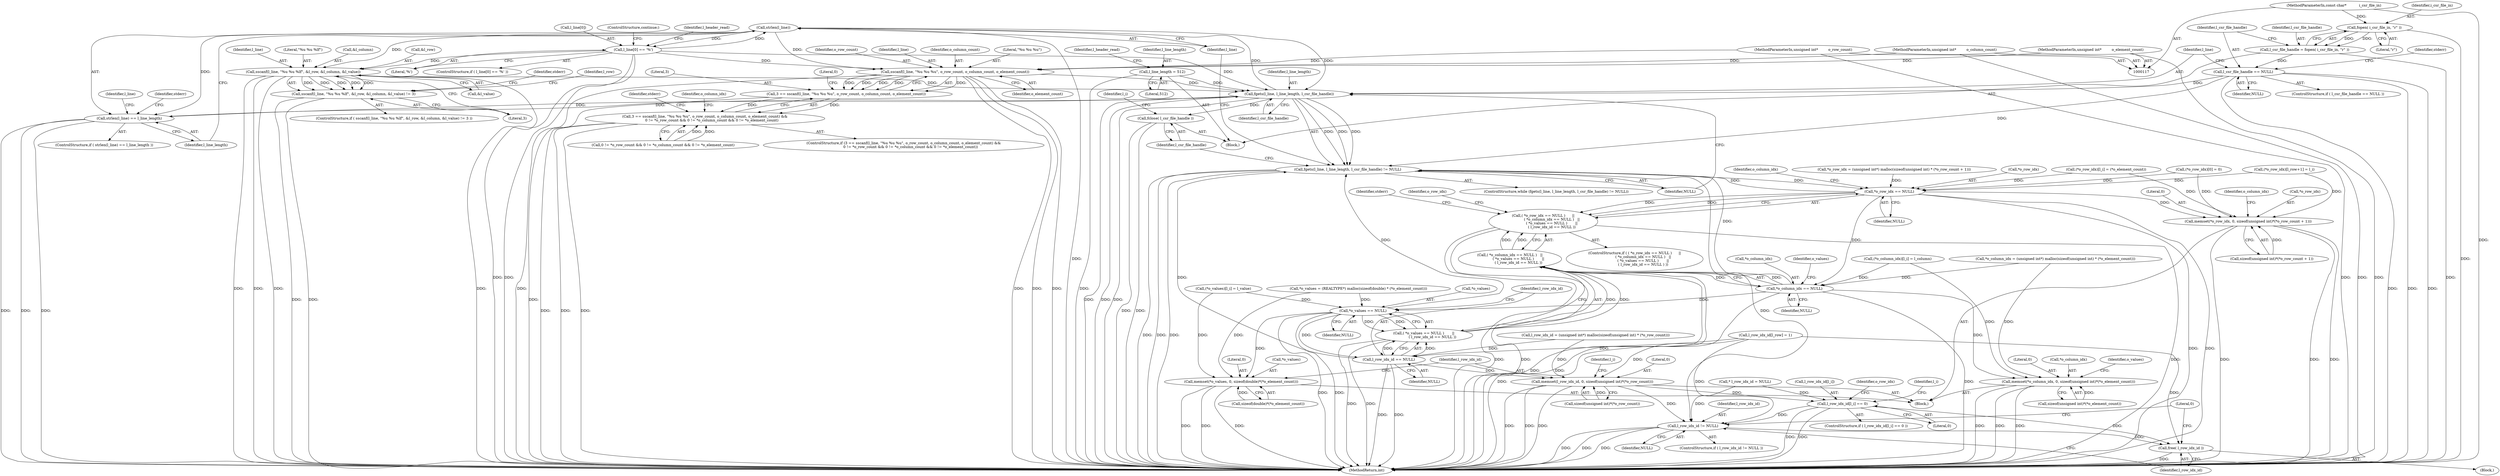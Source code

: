 digraph "0_libxsmm_151481489192e6d1997f8bde52c5c425ea41741d_0@API" {
"1000170" [label="(Call,strlen(l_line))"];
"1000181" [label="(Call,l_line[0] == '%')"];
"1000170" [label="(Call,strlen(l_line))"];
"1000162" [label="(Call,fgets(l_line, l_line_length, l_csr_file_handle))"];
"1000374" [label="(Call,sscanf(l_line, \"%u %u %lf\", &l_row, &l_column, &l_value))"];
"1000199" [label="(Call,sscanf(l_line, \"%u %u %u\", o_row_count, o_column_count, o_element_count))"];
"1000122" [label="(MethodParameterIn,unsigned int*         o_row_count)"];
"1000123" [label="(MethodParameterIn,unsigned int*         o_column_count)"];
"1000124" [label="(MethodParameterIn,unsigned int*         o_element_count)"];
"1000169" [label="(Call,strlen(l_line) == l_line_length)"];
"1000128" [label="(Call,l_line_length = 512)"];
"1000150" [label="(Call,l_csr_file_handle == NULL)"];
"1000144" [label="(Call,l_csr_file_handle = fopen( i_csr_file_in, \"r\" ))"];
"1000146" [label="(Call,fopen( i_csr_file_in, \"r\" ))"];
"1000118" [label="(MethodParameterIn,const char*           i_csr_file_in)"];
"1000161" [label="(Call,fgets(l_line, l_line_length, l_csr_file_handle) != NULL)"];
"1000267" [label="(Call,*o_row_idx == NULL)"];
"1000266" [label="(Call,( *o_row_idx == NULL )      ||\n               ( *o_column_idx == NULL )   ||\n               ( *o_values == NULL )       ||\n               ( l_row_idx_id == NULL ))"];
"1000272" [label="(Call,*o_column_idx == NULL)"];
"1000271" [label="(Call,( *o_column_idx == NULL )   ||\n               ( *o_values == NULL )       ||\n               ( l_row_idx_id == NULL ))"];
"1000277" [label="(Call,*o_values == NULL)"];
"1000276" [label="(Call,( *o_values == NULL )       ||\n               ( l_row_idx_id == NULL ))"];
"1000281" [label="(Call,l_row_idx_id == NULL)"];
"1000320" [label="(Call,memset(l_row_idx_id, 0, sizeof(unsigned int)*(*o_row_count)))"];
"1000448" [label="(Call,l_row_idx_id[l_i] == 0)"];
"1000466" [label="(Call,l_row_idx_id != NULL)"];
"1000470" [label="(Call,free( l_row_idx_id ))"];
"1000311" [label="(Call,memset(*o_values, 0, sizeof(double)*(*o_element_count)))"];
"1000302" [label="(Call,memset(*o_column_idx, 0, sizeof(unsigned int)*(*o_element_count)))"];
"1000291" [label="(Call,memset(*o_row_idx, 0, sizeof(unsigned int)*(*o_row_count + 1)))"];
"1000197" [label="(Call,3 == sscanf(l_line, \"%u %u %u\", o_row_count, o_column_count, o_element_count))"];
"1000196" [label="(Call,3 == sscanf(l_line, \"%u %u %u\", o_row_count, o_column_count, o_element_count) &&\n            0 != *o_row_count && 0 != *o_column_count && 0 != *o_element_count)"];
"1000373" [label="(Call,sscanf(l_line, \"%u %u %lf\", &l_row, &l_column, &l_value) != 3)"];
"1000422" [label="(Call,fclose( l_csr_file_handle ))"];
"1000422" [label="(Call,fclose( l_csr_file_handle ))"];
"1000171" [label="(Identifier,l_line)"];
"1000162" [label="(Call,fgets(l_line, l_line_length, l_csr_file_handle))"];
"1000160" [label="(ControlStructure,while (fgets(l_line, l_line_length, l_csr_file_handle) != NULL))"];
"1000202" [label="(Identifier,o_row_count)"];
"1000129" [label="(Identifier,l_line_length)"];
"1000295" [label="(Call,sizeof(unsigned int)*(*o_row_count + 1))"];
"1000277" [label="(Call,*o_values == NULL)"];
"1000401" [label="(Call,(*o_values)[l_i] = l_value)"];
"1000330" [label="(Identifier,l_i)"];
"1000165" [label="(Identifier,l_csr_file_handle)"];
"1000152" [label="(Identifier,NULL)"];
"1000302" [label="(Call,memset(*o_column_idx, 0, sizeof(unsigned int)*(*o_element_count)))"];
"1000448" [label="(Call,l_row_idx_id[l_i] == 0)"];
"1000272" [label="(Call,*o_column_idx == NULL)"];
"1000255" [label="(Call,l_row_idx_id = (unsigned int*) malloc(sizeof(unsigned int) * (*o_row_count)))"];
"1000377" [label="(Call,&l_row)"];
"1000187" [label="(ControlStructure,continue;)"];
"1000200" [label="(Identifier,l_line)"];
"1000267" [label="(Call,*o_row_idx == NULL)"];
"1000183" [label="(Identifier,l_line)"];
"1000471" [label="(Identifier,l_row_idx_id)"];
"1000321" [label="(Identifier,l_row_idx_id)"];
"1000314" [label="(Literal,0)"];
"1000172" [label="(Identifier,l_line_length)"];
"1000244" [label="(Call,*o_values = (REALTYPE*) malloc(sizeof(double) * (*o_element_count)))"];
"1000203" [label="(Identifier,o_column_count)"];
"1000281" [label="(Call,l_row_idx_id == NULL)"];
"1000409" [label="(Call,l_row_idx_id[l_row] = 1)"];
"1000168" [label="(ControlStructure,if ( strlen(l_line) == l_line_length ))"];
"1000181" [label="(Call,l_line[0] == '%')"];
"1000274" [label="(Identifier,o_column_idx)"];
"1000320" [label="(Call,memset(l_row_idx_id, 0, sizeof(unsigned int)*(*o_row_count)))"];
"1000204" [label="(Identifier,o_element_count)"];
"1000137" [label="(Call,* l_row_idx_id = NULL)"];
"1000124" [label="(MethodParameterIn,unsigned int*         o_element_count)"];
"1000372" [label="(ControlStructure,if ( sscanf(l_line, \"%u %u %lf\", &l_row, &l_column, &l_value) != 3 ))"];
"1000452" [label="(Literal,0)"];
"1000362" [label="(Identifier,stderr)"];
"1000147" [label="(Identifier,i_csr_file_in)"];
"1000146" [label="(Call,fopen( i_csr_file_in, \"r\" ))"];
"1000273" [label="(Call,*o_column_idx)"];
"1000375" [label="(Identifier,l_line)"];
"1000268" [label="(Call,*o_row_idx)"];
"1000198" [label="(Literal,3)"];
"1000449" [label="(Call,l_row_idx_id[l_i])"];
"1000323" [label="(Call,sizeof(unsigned int)*(*o_row_count))"];
"1000414" [label="(Call,(*o_row_idx)[l_row+1] = l_i)"];
"1000306" [label="(Call,sizeof(unsigned int)*(*o_element_count))"];
"1000122" [label="(MethodParameterIn,unsigned int*         o_row_count)"];
"1000474" [label="(MethodReturn,int)"];
"1000175" [label="(Identifier,stderr)"];
"1000311" [label="(Call,memset(*o_values, 0, sizeof(double)*(*o_element_count)))"];
"1000304" [label="(Identifier,o_column_idx)"];
"1000292" [label="(Call,*o_row_idx)"];
"1000266" [label="(Call,( *o_row_idx == NULL )      ||\n               ( *o_column_idx == NULL )   ||\n               ( *o_values == NULL )       ||\n               ( l_row_idx_id == NULL ))"];
"1000270" [label="(Identifier,NULL)"];
"1000275" [label="(Identifier,NULL)"];
"1000170" [label="(Call,strlen(l_line))"];
"1000161" [label="(Call,fgets(l_line, l_line_length, l_csr_file_handle) != NULL)"];
"1000286" [label="(Identifier,stderr)"];
"1000166" [label="(Identifier,NULL)"];
"1000128" [label="(Call,l_line_length = 512)"];
"1000473" [label="(Literal,0)"];
"1000222" [label="(Identifier,o_column_idx)"];
"1000376" [label="(Literal,\"%u %u %lf\")"];
"1000470" [label="(Call,free( l_row_idx_id ))"];
"1000134" [label="(Identifier,l_header_read)"];
"1000322" [label="(Literal,0)"];
"1000315" [label="(Call,sizeof(double)*(*o_element_count))"];
"1000169" [label="(Call,strlen(l_line) == l_line_length)"];
"1000386" [label="(Identifier,stderr)"];
"1000280" [label="(Identifier,NULL)"];
"1000196" [label="(Call,3 == sscanf(l_line, \"%u %u %u\", o_row_count, o_column_count, o_element_count) &&\n            0 != *o_row_count && 0 != *o_column_count && 0 != *o_element_count)"];
"1000423" [label="(Identifier,l_csr_file_handle)"];
"1000144" [label="(Call,l_csr_file_handle = fopen( i_csr_file_in, \"r\" ))"];
"1000447" [label="(ControlStructure,if ( l_row_idx_id[l_i] == 0 ))"];
"1000150" [label="(Call,l_csr_file_handle == NULL)"];
"1000347" [label="(Call,(*o_row_idx)[0] = 0)"];
"1000265" [label="(ControlStructure,if ( ( *o_row_idx == NULL )      ||\n               ( *o_column_idx == NULL )   ||\n               ( *o_values == NULL )       ||\n               ( l_row_idx_id == NULL ) ))"];
"1000283" [label="(Identifier,NULL)"];
"1000305" [label="(Literal,0)"];
"1000151" [label="(Identifier,l_csr_file_handle)"];
"1000303" [label="(Call,*o_column_idx)"];
"1000466" [label="(Call,l_row_idx_id != NULL)"];
"1000219" [label="(Block,)"];
"1000294" [label="(Literal,0)"];
"1000164" [label="(Identifier,l_line_length)"];
"1000383" [label="(Literal,3)"];
"1000373" [label="(Call,sscanf(l_line, \"%u %u %lf\", &l_row, &l_column, &l_value) != 3)"];
"1000340" [label="(Call,(*o_row_idx)[l_i] = (*o_element_count))"];
"1000192" [label="(Identifier,l_header_read)"];
"1000195" [label="(ControlStructure,if (3 == sscanf(l_line, \"%u %u %u\", o_row_count, o_column_count, o_element_count) &&\n            0 != *o_row_count && 0 != *o_column_count && 0 != *o_element_count))"];
"1000231" [label="(Call,*o_row_idx = (unsigned int*) malloc(sizeof(unsigned int) * (*o_row_count + 1)))"];
"1000182" [label="(Call,l_line[0])"];
"1000457" [label="(Identifier,o_row_idx)"];
"1000148" [label="(Literal,\"r\")"];
"1000278" [label="(Call,*o_values)"];
"1000469" [label="(Block,)"];
"1000123" [label="(MethodParameterIn,unsigned int*         o_column_count)"];
"1000279" [label="(Identifier,o_values)"];
"1000271" [label="(Call,( *o_column_idx == NULL )   ||\n               ( *o_values == NULL )       ||\n               ( l_row_idx_id == NULL ))"];
"1000381" [label="(Call,&l_value)"];
"1000445" [label="(Identifier,l_i)"];
"1000145" [label="(Identifier,l_csr_file_handle)"];
"1000205" [label="(Call,0 != *o_row_count && 0 != *o_column_count && 0 != *o_element_count)"];
"1000207" [label="(Literal,0)"];
"1000185" [label="(Literal,'%')"];
"1000130" [label="(Literal,512)"];
"1000312" [label="(Call,*o_values)"];
"1000465" [label="(ControlStructure,if ( l_row_idx_id != NULL ))"];
"1000149" [label="(ControlStructure,if ( l_csr_file_handle == NULL ))"];
"1000201" [label="(Literal,\"%u %u %u\")"];
"1000467" [label="(Identifier,l_row_idx_id)"];
"1000291" [label="(Call,memset(*o_row_idx, 0, sizeof(unsigned int)*(*o_row_count + 1)))"];
"1000197" [label="(Call,3 == sscanf(l_line, \"%u %u %u\", o_row_count, o_column_count, o_element_count))"];
"1000180" [label="(ControlStructure,if ( l_line[0] == '%' ))"];
"1000276" [label="(Call,( *o_values == NULL )       ||\n               ( l_row_idx_id == NULL ))"];
"1000118" [label="(MethodParameterIn,const char*           i_csr_file_in)"];
"1000374" [label="(Call,sscanf(l_line, \"%u %u %lf\", &l_row, &l_column, &l_value))"];
"1000392" [label="(Identifier,l_row)"];
"1000282" [label="(Identifier,l_row_idx_id)"];
"1000125" [label="(Block,)"];
"1000395" [label="(Call,(*o_column_idx)[l_i] = l_column)"];
"1000163" [label="(Identifier,l_line)"];
"1000313" [label="(Identifier,o_values)"];
"1000293" [label="(Identifier,o_row_idx)"];
"1000379" [label="(Call,&l_column)"];
"1000468" [label="(Identifier,NULL)"];
"1000155" [label="(Identifier,stderr)"];
"1000426" [label="(Identifier,l_i)"];
"1000220" [label="(Call,*o_column_idx = (unsigned int*) malloc(sizeof(unsigned int) * (*o_element_count)))"];
"1000199" [label="(Call,sscanf(l_line, \"%u %u %u\", o_row_count, o_column_count, o_element_count))"];
"1000170" -> "1000169"  [label="AST: "];
"1000170" -> "1000171"  [label="CFG: "];
"1000171" -> "1000170"  [label="AST: "];
"1000172" -> "1000170"  [label="CFG: "];
"1000170" -> "1000474"  [label="DDG: "];
"1000170" -> "1000162"  [label="DDG: "];
"1000170" -> "1000169"  [label="DDG: "];
"1000181" -> "1000170"  [label="DDG: "];
"1000162" -> "1000170"  [label="DDG: "];
"1000170" -> "1000181"  [label="DDG: "];
"1000170" -> "1000199"  [label="DDG: "];
"1000170" -> "1000374"  [label="DDG: "];
"1000181" -> "1000180"  [label="AST: "];
"1000181" -> "1000185"  [label="CFG: "];
"1000182" -> "1000181"  [label="AST: "];
"1000185" -> "1000181"  [label="AST: "];
"1000187" -> "1000181"  [label="CFG: "];
"1000192" -> "1000181"  [label="CFG: "];
"1000181" -> "1000474"  [label="DDG: "];
"1000181" -> "1000474"  [label="DDG: "];
"1000181" -> "1000162"  [label="DDG: "];
"1000181" -> "1000199"  [label="DDG: "];
"1000181" -> "1000374"  [label="DDG: "];
"1000162" -> "1000161"  [label="AST: "];
"1000162" -> "1000165"  [label="CFG: "];
"1000163" -> "1000162"  [label="AST: "];
"1000164" -> "1000162"  [label="AST: "];
"1000165" -> "1000162"  [label="AST: "];
"1000166" -> "1000162"  [label="CFG: "];
"1000162" -> "1000474"  [label="DDG: "];
"1000162" -> "1000474"  [label="DDG: "];
"1000162" -> "1000474"  [label="DDG: "];
"1000162" -> "1000161"  [label="DDG: "];
"1000162" -> "1000161"  [label="DDG: "];
"1000162" -> "1000161"  [label="DDG: "];
"1000374" -> "1000162"  [label="DDG: "];
"1000199" -> "1000162"  [label="DDG: "];
"1000169" -> "1000162"  [label="DDG: "];
"1000128" -> "1000162"  [label="DDG: "];
"1000150" -> "1000162"  [label="DDG: "];
"1000162" -> "1000169"  [label="DDG: "];
"1000162" -> "1000422"  [label="DDG: "];
"1000374" -> "1000373"  [label="AST: "];
"1000374" -> "1000381"  [label="CFG: "];
"1000375" -> "1000374"  [label="AST: "];
"1000376" -> "1000374"  [label="AST: "];
"1000377" -> "1000374"  [label="AST: "];
"1000379" -> "1000374"  [label="AST: "];
"1000381" -> "1000374"  [label="AST: "];
"1000383" -> "1000374"  [label="CFG: "];
"1000374" -> "1000474"  [label="DDG: "];
"1000374" -> "1000474"  [label="DDG: "];
"1000374" -> "1000474"  [label="DDG: "];
"1000374" -> "1000474"  [label="DDG: "];
"1000374" -> "1000373"  [label="DDG: "];
"1000374" -> "1000373"  [label="DDG: "];
"1000374" -> "1000373"  [label="DDG: "];
"1000374" -> "1000373"  [label="DDG: "];
"1000374" -> "1000373"  [label="DDG: "];
"1000199" -> "1000197"  [label="AST: "];
"1000199" -> "1000204"  [label="CFG: "];
"1000200" -> "1000199"  [label="AST: "];
"1000201" -> "1000199"  [label="AST: "];
"1000202" -> "1000199"  [label="AST: "];
"1000203" -> "1000199"  [label="AST: "];
"1000204" -> "1000199"  [label="AST: "];
"1000197" -> "1000199"  [label="CFG: "];
"1000199" -> "1000474"  [label="DDG: "];
"1000199" -> "1000474"  [label="DDG: "];
"1000199" -> "1000474"  [label="DDG: "];
"1000199" -> "1000474"  [label="DDG: "];
"1000199" -> "1000197"  [label="DDG: "];
"1000199" -> "1000197"  [label="DDG: "];
"1000199" -> "1000197"  [label="DDG: "];
"1000199" -> "1000197"  [label="DDG: "];
"1000199" -> "1000197"  [label="DDG: "];
"1000122" -> "1000199"  [label="DDG: "];
"1000123" -> "1000199"  [label="DDG: "];
"1000124" -> "1000199"  [label="DDG: "];
"1000122" -> "1000117"  [label="AST: "];
"1000122" -> "1000474"  [label="DDG: "];
"1000123" -> "1000117"  [label="AST: "];
"1000123" -> "1000474"  [label="DDG: "];
"1000124" -> "1000117"  [label="AST: "];
"1000124" -> "1000474"  [label="DDG: "];
"1000169" -> "1000168"  [label="AST: "];
"1000169" -> "1000172"  [label="CFG: "];
"1000172" -> "1000169"  [label="AST: "];
"1000175" -> "1000169"  [label="CFG: "];
"1000183" -> "1000169"  [label="CFG: "];
"1000169" -> "1000474"  [label="DDG: "];
"1000169" -> "1000474"  [label="DDG: "];
"1000169" -> "1000474"  [label="DDG: "];
"1000128" -> "1000125"  [label="AST: "];
"1000128" -> "1000130"  [label="CFG: "];
"1000129" -> "1000128"  [label="AST: "];
"1000130" -> "1000128"  [label="AST: "];
"1000134" -> "1000128"  [label="CFG: "];
"1000128" -> "1000474"  [label="DDG: "];
"1000150" -> "1000149"  [label="AST: "];
"1000150" -> "1000152"  [label="CFG: "];
"1000151" -> "1000150"  [label="AST: "];
"1000152" -> "1000150"  [label="AST: "];
"1000155" -> "1000150"  [label="CFG: "];
"1000163" -> "1000150"  [label="CFG: "];
"1000150" -> "1000474"  [label="DDG: "];
"1000150" -> "1000474"  [label="DDG: "];
"1000150" -> "1000474"  [label="DDG: "];
"1000144" -> "1000150"  [label="DDG: "];
"1000150" -> "1000161"  [label="DDG: "];
"1000144" -> "1000125"  [label="AST: "];
"1000144" -> "1000146"  [label="CFG: "];
"1000145" -> "1000144"  [label="AST: "];
"1000146" -> "1000144"  [label="AST: "];
"1000151" -> "1000144"  [label="CFG: "];
"1000144" -> "1000474"  [label="DDG: "];
"1000146" -> "1000144"  [label="DDG: "];
"1000146" -> "1000144"  [label="DDG: "];
"1000146" -> "1000148"  [label="CFG: "];
"1000147" -> "1000146"  [label="AST: "];
"1000148" -> "1000146"  [label="AST: "];
"1000146" -> "1000474"  [label="DDG: "];
"1000118" -> "1000146"  [label="DDG: "];
"1000118" -> "1000117"  [label="AST: "];
"1000118" -> "1000474"  [label="DDG: "];
"1000161" -> "1000160"  [label="AST: "];
"1000161" -> "1000166"  [label="CFG: "];
"1000166" -> "1000161"  [label="AST: "];
"1000171" -> "1000161"  [label="CFG: "];
"1000423" -> "1000161"  [label="CFG: "];
"1000161" -> "1000474"  [label="DDG: "];
"1000161" -> "1000474"  [label="DDG: "];
"1000161" -> "1000474"  [label="DDG: "];
"1000272" -> "1000161"  [label="DDG: "];
"1000277" -> "1000161"  [label="DDG: "];
"1000267" -> "1000161"  [label="DDG: "];
"1000281" -> "1000161"  [label="DDG: "];
"1000161" -> "1000267"  [label="DDG: "];
"1000161" -> "1000466"  [label="DDG: "];
"1000267" -> "1000266"  [label="AST: "];
"1000267" -> "1000270"  [label="CFG: "];
"1000268" -> "1000267"  [label="AST: "];
"1000270" -> "1000267"  [label="AST: "];
"1000274" -> "1000267"  [label="CFG: "];
"1000266" -> "1000267"  [label="CFG: "];
"1000267" -> "1000474"  [label="DDG: "];
"1000267" -> "1000474"  [label="DDG: "];
"1000267" -> "1000266"  [label="DDG: "];
"1000267" -> "1000266"  [label="DDG: "];
"1000347" -> "1000267"  [label="DDG: "];
"1000340" -> "1000267"  [label="DDG: "];
"1000414" -> "1000267"  [label="DDG: "];
"1000231" -> "1000267"  [label="DDG: "];
"1000267" -> "1000272"  [label="DDG: "];
"1000267" -> "1000291"  [label="DDG: "];
"1000266" -> "1000265"  [label="AST: "];
"1000266" -> "1000271"  [label="CFG: "];
"1000271" -> "1000266"  [label="AST: "];
"1000286" -> "1000266"  [label="CFG: "];
"1000293" -> "1000266"  [label="CFG: "];
"1000266" -> "1000474"  [label="DDG: "];
"1000266" -> "1000474"  [label="DDG: "];
"1000266" -> "1000474"  [label="DDG: "];
"1000271" -> "1000266"  [label="DDG: "];
"1000271" -> "1000266"  [label="DDG: "];
"1000272" -> "1000271"  [label="AST: "];
"1000272" -> "1000275"  [label="CFG: "];
"1000273" -> "1000272"  [label="AST: "];
"1000275" -> "1000272"  [label="AST: "];
"1000279" -> "1000272"  [label="CFG: "];
"1000271" -> "1000272"  [label="CFG: "];
"1000272" -> "1000474"  [label="DDG: "];
"1000272" -> "1000474"  [label="DDG: "];
"1000272" -> "1000271"  [label="DDG: "];
"1000272" -> "1000271"  [label="DDG: "];
"1000395" -> "1000272"  [label="DDG: "];
"1000220" -> "1000272"  [label="DDG: "];
"1000272" -> "1000277"  [label="DDG: "];
"1000272" -> "1000302"  [label="DDG: "];
"1000271" -> "1000276"  [label="CFG: "];
"1000276" -> "1000271"  [label="AST: "];
"1000271" -> "1000474"  [label="DDG: "];
"1000271" -> "1000474"  [label="DDG: "];
"1000276" -> "1000271"  [label="DDG: "];
"1000276" -> "1000271"  [label="DDG: "];
"1000277" -> "1000276"  [label="AST: "];
"1000277" -> "1000280"  [label="CFG: "];
"1000278" -> "1000277"  [label="AST: "];
"1000280" -> "1000277"  [label="AST: "];
"1000282" -> "1000277"  [label="CFG: "];
"1000276" -> "1000277"  [label="CFG: "];
"1000277" -> "1000474"  [label="DDG: "];
"1000277" -> "1000474"  [label="DDG: "];
"1000277" -> "1000276"  [label="DDG: "];
"1000277" -> "1000276"  [label="DDG: "];
"1000401" -> "1000277"  [label="DDG: "];
"1000244" -> "1000277"  [label="DDG: "];
"1000277" -> "1000281"  [label="DDG: "];
"1000277" -> "1000311"  [label="DDG: "];
"1000276" -> "1000281"  [label="CFG: "];
"1000281" -> "1000276"  [label="AST: "];
"1000276" -> "1000474"  [label="DDG: "];
"1000276" -> "1000474"  [label="DDG: "];
"1000281" -> "1000276"  [label="DDG: "];
"1000281" -> "1000276"  [label="DDG: "];
"1000281" -> "1000283"  [label="CFG: "];
"1000282" -> "1000281"  [label="AST: "];
"1000283" -> "1000281"  [label="AST: "];
"1000281" -> "1000474"  [label="DDG: "];
"1000281" -> "1000474"  [label="DDG: "];
"1000409" -> "1000281"  [label="DDG: "];
"1000255" -> "1000281"  [label="DDG: "];
"1000281" -> "1000320"  [label="DDG: "];
"1000320" -> "1000219"  [label="AST: "];
"1000320" -> "1000323"  [label="CFG: "];
"1000321" -> "1000320"  [label="AST: "];
"1000322" -> "1000320"  [label="AST: "];
"1000323" -> "1000320"  [label="AST: "];
"1000330" -> "1000320"  [label="CFG: "];
"1000320" -> "1000474"  [label="DDG: "];
"1000320" -> "1000474"  [label="DDG: "];
"1000320" -> "1000474"  [label="DDG: "];
"1000409" -> "1000320"  [label="DDG: "];
"1000255" -> "1000320"  [label="DDG: "];
"1000323" -> "1000320"  [label="DDG: "];
"1000320" -> "1000448"  [label="DDG: "];
"1000320" -> "1000466"  [label="DDG: "];
"1000448" -> "1000447"  [label="AST: "];
"1000448" -> "1000452"  [label="CFG: "];
"1000449" -> "1000448"  [label="AST: "];
"1000452" -> "1000448"  [label="AST: "];
"1000457" -> "1000448"  [label="CFG: "];
"1000445" -> "1000448"  [label="CFG: "];
"1000448" -> "1000474"  [label="DDG: "];
"1000448" -> "1000474"  [label="DDG: "];
"1000137" -> "1000448"  [label="DDG: "];
"1000448" -> "1000466"  [label="DDG: "];
"1000448" -> "1000470"  [label="DDG: "];
"1000466" -> "1000465"  [label="AST: "];
"1000466" -> "1000468"  [label="CFG: "];
"1000467" -> "1000466"  [label="AST: "];
"1000468" -> "1000466"  [label="AST: "];
"1000471" -> "1000466"  [label="CFG: "];
"1000473" -> "1000466"  [label="CFG: "];
"1000466" -> "1000474"  [label="DDG: "];
"1000466" -> "1000474"  [label="DDG: "];
"1000466" -> "1000474"  [label="DDG: "];
"1000409" -> "1000466"  [label="DDG: "];
"1000137" -> "1000466"  [label="DDG: "];
"1000466" -> "1000470"  [label="DDG: "];
"1000470" -> "1000469"  [label="AST: "];
"1000470" -> "1000471"  [label="CFG: "];
"1000471" -> "1000470"  [label="AST: "];
"1000473" -> "1000470"  [label="CFG: "];
"1000470" -> "1000474"  [label="DDG: "];
"1000409" -> "1000470"  [label="DDG: "];
"1000311" -> "1000219"  [label="AST: "];
"1000311" -> "1000315"  [label="CFG: "];
"1000312" -> "1000311"  [label="AST: "];
"1000314" -> "1000311"  [label="AST: "];
"1000315" -> "1000311"  [label="AST: "];
"1000321" -> "1000311"  [label="CFG: "];
"1000311" -> "1000474"  [label="DDG: "];
"1000311" -> "1000474"  [label="DDG: "];
"1000311" -> "1000474"  [label="DDG: "];
"1000401" -> "1000311"  [label="DDG: "];
"1000244" -> "1000311"  [label="DDG: "];
"1000315" -> "1000311"  [label="DDG: "];
"1000302" -> "1000219"  [label="AST: "];
"1000302" -> "1000306"  [label="CFG: "];
"1000303" -> "1000302"  [label="AST: "];
"1000305" -> "1000302"  [label="AST: "];
"1000306" -> "1000302"  [label="AST: "];
"1000313" -> "1000302"  [label="CFG: "];
"1000302" -> "1000474"  [label="DDG: "];
"1000302" -> "1000474"  [label="DDG: "];
"1000302" -> "1000474"  [label="DDG: "];
"1000395" -> "1000302"  [label="DDG: "];
"1000220" -> "1000302"  [label="DDG: "];
"1000306" -> "1000302"  [label="DDG: "];
"1000291" -> "1000219"  [label="AST: "];
"1000291" -> "1000295"  [label="CFG: "];
"1000292" -> "1000291"  [label="AST: "];
"1000294" -> "1000291"  [label="AST: "];
"1000295" -> "1000291"  [label="AST: "];
"1000304" -> "1000291"  [label="CFG: "];
"1000291" -> "1000474"  [label="DDG: "];
"1000291" -> "1000474"  [label="DDG: "];
"1000291" -> "1000474"  [label="DDG: "];
"1000414" -> "1000291"  [label="DDG: "];
"1000340" -> "1000291"  [label="DDG: "];
"1000347" -> "1000291"  [label="DDG: "];
"1000295" -> "1000291"  [label="DDG: "];
"1000197" -> "1000196"  [label="AST: "];
"1000198" -> "1000197"  [label="AST: "];
"1000207" -> "1000197"  [label="CFG: "];
"1000196" -> "1000197"  [label="CFG: "];
"1000197" -> "1000474"  [label="DDG: "];
"1000197" -> "1000196"  [label="DDG: "];
"1000197" -> "1000196"  [label="DDG: "];
"1000196" -> "1000195"  [label="AST: "];
"1000196" -> "1000205"  [label="CFG: "];
"1000205" -> "1000196"  [label="AST: "];
"1000222" -> "1000196"  [label="CFG: "];
"1000362" -> "1000196"  [label="CFG: "];
"1000196" -> "1000474"  [label="DDG: "];
"1000196" -> "1000474"  [label="DDG: "];
"1000196" -> "1000474"  [label="DDG: "];
"1000205" -> "1000196"  [label="DDG: "];
"1000205" -> "1000196"  [label="DDG: "];
"1000373" -> "1000372"  [label="AST: "];
"1000373" -> "1000383"  [label="CFG: "];
"1000383" -> "1000373"  [label="AST: "];
"1000386" -> "1000373"  [label="CFG: "];
"1000392" -> "1000373"  [label="CFG: "];
"1000373" -> "1000474"  [label="DDG: "];
"1000373" -> "1000474"  [label="DDG: "];
"1000422" -> "1000125"  [label="AST: "];
"1000422" -> "1000423"  [label="CFG: "];
"1000423" -> "1000422"  [label="AST: "];
"1000426" -> "1000422"  [label="CFG: "];
"1000422" -> "1000474"  [label="DDG: "];
"1000422" -> "1000474"  [label="DDG: "];
}
